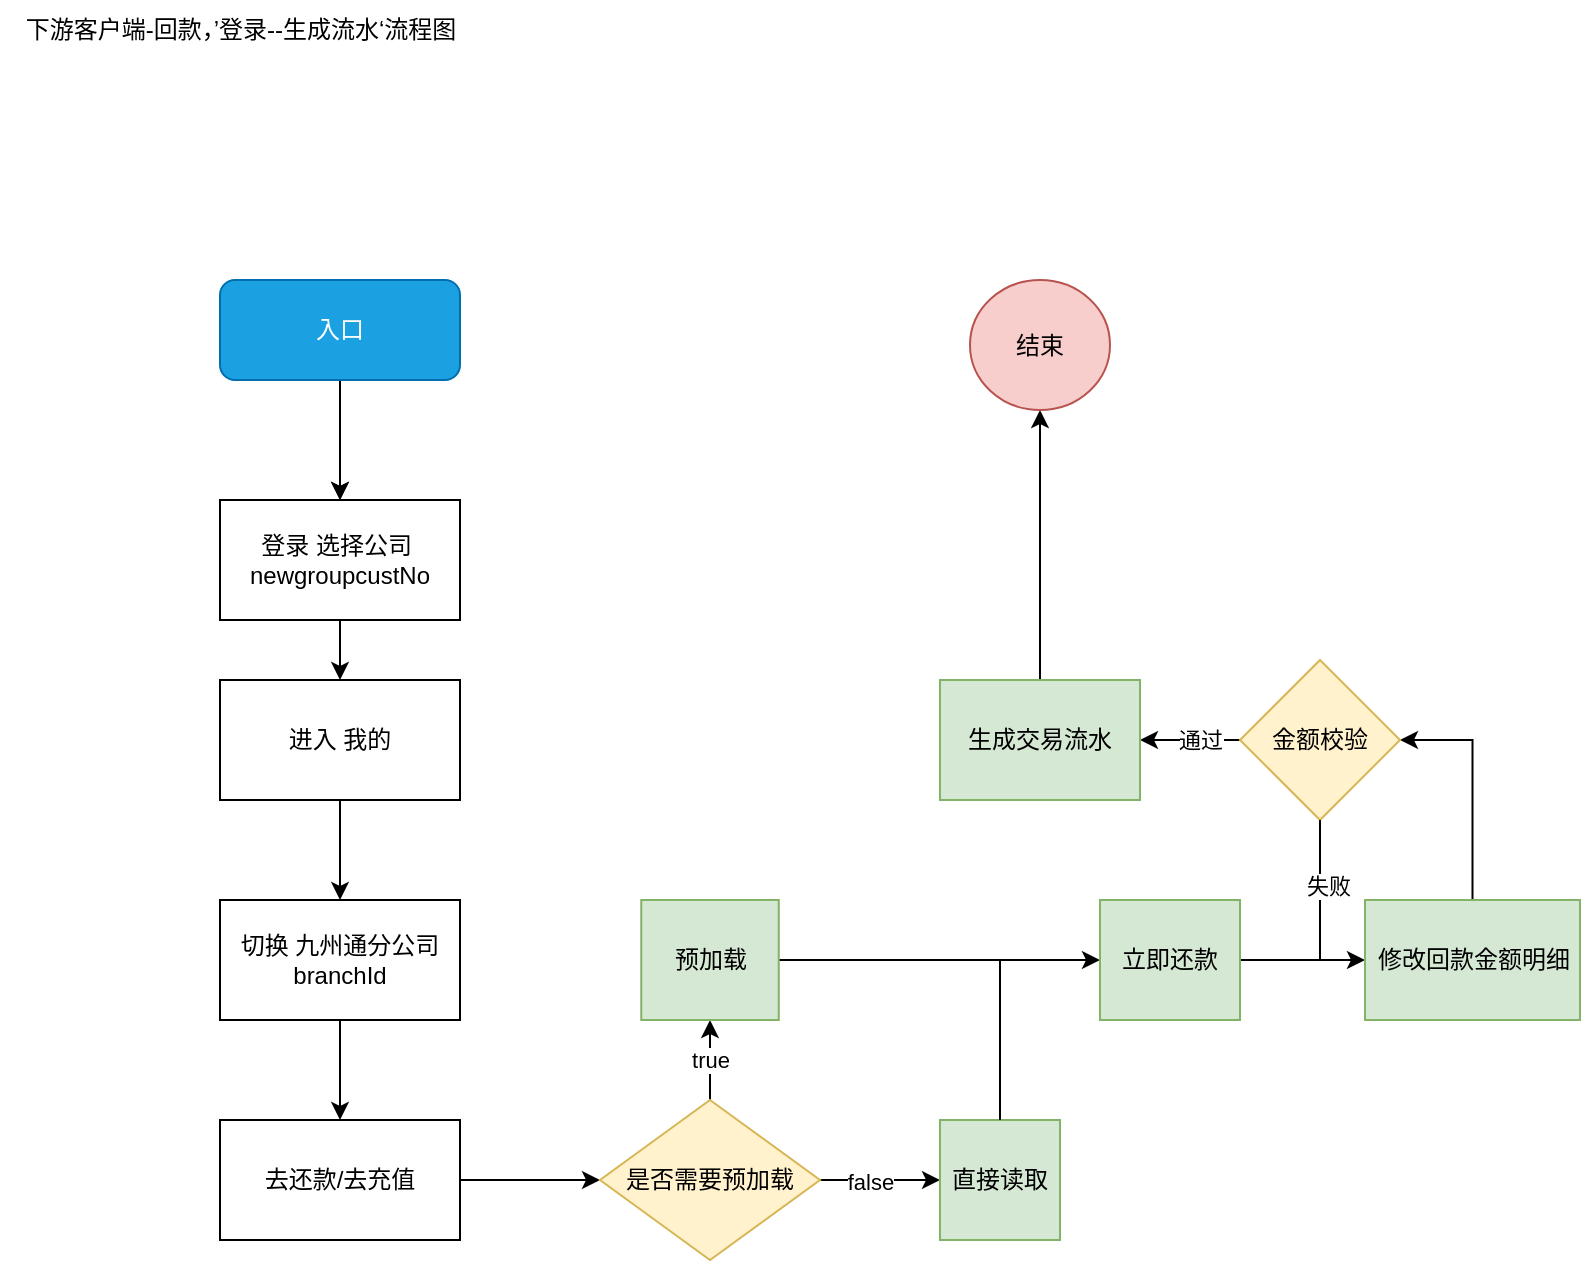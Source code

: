 <mxfile version="22.1.18" type="github">
  <diagram name="第 1 页" id="ARMjeT0RUqKwLvwRUQr0">
    <mxGraphModel dx="1221" dy="630" grid="1" gridSize="10" guides="1" tooltips="1" connect="1" arrows="1" fold="1" page="1" pageScale="1" pageWidth="827" pageHeight="1169" math="0" shadow="0">
      <root>
        <mxCell id="0" />
        <mxCell id="1" parent="0" />
        <mxCell id="jhSxaOH5ONNa692QC93M-29" value="" style="edgeStyle=orthogonalEdgeStyle;rounded=0;orthogonalLoop=1;jettySize=auto;html=1;" parent="1" source="jhSxaOH5ONNa692QC93M-28" target="jhSxaOH5ONNa692QC93M-4" edge="1">
          <mxGeometry relative="1" as="geometry" />
        </mxCell>
        <mxCell id="jhSxaOH5ONNa692QC93M-28" value="入口" style="rounded=1;whiteSpace=wrap;html=1;fillColor=#1ba1e2;fontColor=#ffffff;strokeColor=#006EAF;" parent="1" vertex="1">
          <mxGeometry x="120" y="170" width="120" height="50" as="geometry" />
        </mxCell>
        <mxCell id="jhSxaOH5ONNa692QC93M-2" value="" style="endArrow=classic;html=1;rounded=0;" parent="1" edge="1">
          <mxGeometry width="50" height="50" relative="1" as="geometry">
            <mxPoint x="180" y="230" as="sourcePoint" />
            <mxPoint x="180" y="280" as="targetPoint" />
          </mxGeometry>
        </mxCell>
        <mxCell id="jhSxaOH5ONNa692QC93M-34" style="edgeStyle=orthogonalEdgeStyle;rounded=0;orthogonalLoop=1;jettySize=auto;html=1;entryX=0.5;entryY=0;entryDx=0;entryDy=0;" parent="1" source="jhSxaOH5ONNa692QC93M-4" target="jhSxaOH5ONNa692QC93M-9" edge="1">
          <mxGeometry relative="1" as="geometry" />
        </mxCell>
        <mxCell id="jhSxaOH5ONNa692QC93M-4" value="登录 选择公司&amp;nbsp;&lt;br&gt;newgroupcustNo" style="rounded=0;whiteSpace=wrap;html=1;" parent="1" vertex="1">
          <mxGeometry x="120" y="280" width="120" height="60" as="geometry" />
        </mxCell>
        <mxCell id="jhSxaOH5ONNa692QC93M-36" style="edgeStyle=orthogonalEdgeStyle;rounded=0;orthogonalLoop=1;jettySize=auto;html=1;entryX=0.5;entryY=0;entryDx=0;entryDy=0;" parent="1" source="jhSxaOH5ONNa692QC93M-6" target="jhSxaOH5ONNa692QC93M-12" edge="1">
          <mxGeometry relative="1" as="geometry" />
        </mxCell>
        <mxCell id="jhSxaOH5ONNa692QC93M-6" value="切换 九州通分公司&lt;br&gt;branchId" style="rounded=0;whiteSpace=wrap;html=1;" parent="1" vertex="1">
          <mxGeometry x="120" y="480" width="120" height="60" as="geometry" />
        </mxCell>
        <mxCell id="jhSxaOH5ONNa692QC93M-35" style="edgeStyle=orthogonalEdgeStyle;rounded=0;orthogonalLoop=1;jettySize=auto;html=1;entryX=0.5;entryY=0;entryDx=0;entryDy=0;" parent="1" source="jhSxaOH5ONNa692QC93M-9" target="jhSxaOH5ONNa692QC93M-6" edge="1">
          <mxGeometry relative="1" as="geometry" />
        </mxCell>
        <mxCell id="jhSxaOH5ONNa692QC93M-9" value="进入 我的" style="rounded=0;whiteSpace=wrap;html=1;" parent="1" vertex="1">
          <mxGeometry x="120" y="370" width="120" height="60" as="geometry" />
        </mxCell>
        <mxCell id="jhSxaOH5ONNa692QC93M-15" value="" style="edgeStyle=orthogonalEdgeStyle;rounded=0;orthogonalLoop=1;jettySize=auto;html=1;" parent="1" source="jhSxaOH5ONNa692QC93M-12" target="jhSxaOH5ONNa692QC93M-14" edge="1">
          <mxGeometry relative="1" as="geometry" />
        </mxCell>
        <mxCell id="jhSxaOH5ONNa692QC93M-12" value="去还款/去充值" style="rounded=0;whiteSpace=wrap;html=1;" parent="1" vertex="1">
          <mxGeometry x="120" y="590" width="120" height="60" as="geometry" />
        </mxCell>
        <mxCell id="jhSxaOH5ONNa692QC93M-17" value="" style="edgeStyle=orthogonalEdgeStyle;rounded=0;orthogonalLoop=1;jettySize=auto;html=1;" parent="1" source="jhSxaOH5ONNa692QC93M-14" target="jhSxaOH5ONNa692QC93M-16" edge="1">
          <mxGeometry relative="1" as="geometry" />
        </mxCell>
        <mxCell id="jhSxaOH5ONNa692QC93M-18" value="false&lt;br&gt;" style="edgeLabel;html=1;align=center;verticalAlign=middle;resizable=0;points=[];" parent="jhSxaOH5ONNa692QC93M-17" vertex="1" connectable="0">
          <mxGeometry x="-0.178" y="-1" relative="1" as="geometry">
            <mxPoint as="offset" />
          </mxGeometry>
        </mxCell>
        <mxCell id="jhSxaOH5ONNa692QC93M-21" value="true" style="edgeStyle=orthogonalEdgeStyle;rounded=0;orthogonalLoop=1;jettySize=auto;html=1;" parent="1" source="jhSxaOH5ONNa692QC93M-14" target="jhSxaOH5ONNa692QC93M-20" edge="1">
          <mxGeometry relative="1" as="geometry" />
        </mxCell>
        <mxCell id="jhSxaOH5ONNa692QC93M-14" value="是否需要预加载" style="rhombus;whiteSpace=wrap;html=1;rounded=0;fillColor=#fff2cc;strokeColor=#d6b656;" parent="1" vertex="1">
          <mxGeometry x="310" y="580" width="110" height="80" as="geometry" />
        </mxCell>
        <mxCell id="jhSxaOH5ONNa692QC93M-16" value="直接读取" style="whiteSpace=wrap;html=1;rounded=0;fillColor=#d5e8d4;strokeColor=#82b366;" parent="1" vertex="1">
          <mxGeometry x="480" y="590" width="60" height="60" as="geometry" />
        </mxCell>
        <mxCell id="jhSxaOH5ONNa692QC93M-40" value="" style="edgeStyle=orthogonalEdgeStyle;rounded=0;orthogonalLoop=1;jettySize=auto;html=1;" parent="1" source="jhSxaOH5ONNa692QC93M-20" target="jhSxaOH5ONNa692QC93M-39" edge="1">
          <mxGeometry relative="1" as="geometry" />
        </mxCell>
        <mxCell id="jhSxaOH5ONNa692QC93M-20" value="预加载" style="whiteSpace=wrap;html=1;rounded=0;fillColor=#d5e8d4;strokeColor=#82b366;" parent="1" vertex="1">
          <mxGeometry x="330.63" y="480" width="68.75" height="60" as="geometry" />
        </mxCell>
        <mxCell id="jhSxaOH5ONNa692QC93M-43" value="" style="edgeStyle=orthogonalEdgeStyle;rounded=0;orthogonalLoop=1;jettySize=auto;html=1;" parent="1" source="jhSxaOH5ONNa692QC93M-39" target="jhSxaOH5ONNa692QC93M-42" edge="1">
          <mxGeometry relative="1" as="geometry" />
        </mxCell>
        <mxCell id="jhSxaOH5ONNa692QC93M-39" value="立即还款" style="whiteSpace=wrap;html=1;rounded=0;fillColor=#d5e8d4;strokeColor=#82b366;" parent="1" vertex="1">
          <mxGeometry x="560" y="480" width="70" height="60" as="geometry" />
        </mxCell>
        <mxCell id="jhSxaOH5ONNa692QC93M-78" style="edgeStyle=orthogonalEdgeStyle;rounded=0;orthogonalLoop=1;jettySize=auto;html=1;entryX=1;entryY=0.5;entryDx=0;entryDy=0;" parent="1" source="jhSxaOH5ONNa692QC93M-42" target="jhSxaOH5ONNa692QC93M-60" edge="1">
          <mxGeometry relative="1" as="geometry" />
        </mxCell>
        <mxCell id="jhSxaOH5ONNa692QC93M-42" value="修改回款金额明细" style="whiteSpace=wrap;html=1;rounded=0;fillColor=#d5e8d4;strokeColor=#82b366;" parent="1" vertex="1">
          <mxGeometry x="692.5" y="480" width="107.5" height="60" as="geometry" />
        </mxCell>
        <mxCell id="jhSxaOH5ONNa692QC93M-50" value="" style="endArrow=none;html=1;rounded=0;exitX=0.5;exitY=0;exitDx=0;exitDy=0;" parent="1" source="jhSxaOH5ONNa692QC93M-16" edge="1">
          <mxGeometry width="50" height="50" relative="1" as="geometry">
            <mxPoint x="670" y="500" as="sourcePoint" />
            <mxPoint x="510" y="510" as="targetPoint" />
          </mxGeometry>
        </mxCell>
        <mxCell id="jhSxaOH5ONNa692QC93M-79" style="edgeStyle=orthogonalEdgeStyle;rounded=0;orthogonalLoop=1;jettySize=auto;html=1;entryX=1;entryY=0.5;entryDx=0;entryDy=0;" parent="1" source="jhSxaOH5ONNa692QC93M-60" target="jhSxaOH5ONNa692QC93M-68" edge="1">
          <mxGeometry relative="1" as="geometry" />
        </mxCell>
        <mxCell id="jhSxaOH5ONNa692QC93M-85" value="通过" style="edgeLabel;html=1;align=center;verticalAlign=middle;resizable=0;points=[];" parent="jhSxaOH5ONNa692QC93M-79" vertex="1" connectable="0">
          <mxGeometry x="0.373" relative="1" as="geometry">
            <mxPoint x="14" as="offset" />
          </mxGeometry>
        </mxCell>
        <mxCell id="jhSxaOH5ONNa692QC93M-60" value="金额校验" style="rhombus;whiteSpace=wrap;html=1;rounded=0;fillColor=#fff2cc;strokeColor=#d6b656;" parent="1" vertex="1">
          <mxGeometry x="630" y="360" width="80" height="80" as="geometry" />
        </mxCell>
        <mxCell id="jhSxaOH5ONNa692QC93M-89" value="" style="edgeStyle=orthogonalEdgeStyle;rounded=0;orthogonalLoop=1;jettySize=auto;html=1;" parent="1" source="jhSxaOH5ONNa692QC93M-68" target="jhSxaOH5ONNa692QC93M-88" edge="1">
          <mxGeometry relative="1" as="geometry" />
        </mxCell>
        <mxCell id="jhSxaOH5ONNa692QC93M-68" value="生成交易流水" style="whiteSpace=wrap;html=1;rounded=0;fillColor=#d5e8d4;strokeColor=#82b366;" parent="1" vertex="1">
          <mxGeometry x="480" y="370" width="100" height="60" as="geometry" />
        </mxCell>
        <mxCell id="jhSxaOH5ONNa692QC93M-82" value="" style="endArrow=none;html=1;rounded=0;" parent="1" edge="1">
          <mxGeometry width="50" height="50" relative="1" as="geometry">
            <mxPoint x="670" y="510" as="sourcePoint" />
            <mxPoint x="670" y="440" as="targetPoint" />
          </mxGeometry>
        </mxCell>
        <mxCell id="jhSxaOH5ONNa692QC93M-83" value="失败" style="edgeLabel;html=1;align=center;verticalAlign=middle;resizable=0;points=[];" parent="jhSxaOH5ONNa692QC93M-82" vertex="1" connectable="0">
          <mxGeometry x="0.057" y="-4" relative="1" as="geometry">
            <mxPoint as="offset" />
          </mxGeometry>
        </mxCell>
        <mxCell id="jhSxaOH5ONNa692QC93M-88" value="结束" style="ellipse;whiteSpace=wrap;html=1;rounded=0;fillColor=#f8cecc;strokeColor=#b85450;" parent="1" vertex="1">
          <mxGeometry x="495" y="170" width="70" height="65" as="geometry" />
        </mxCell>
        <mxCell id="svU6l3ukT8-pbaPzspIF-2" value="下游客户端-回款，’登录--生成流水‘流程图" style="text;html=1;align=center;verticalAlign=middle;resizable=0;points=[];autosize=1;strokeColor=none;fillColor=none;" vertex="1" parent="1">
          <mxGeometry x="10" y="30" width="240" height="30" as="geometry" />
        </mxCell>
      </root>
    </mxGraphModel>
  </diagram>
</mxfile>
